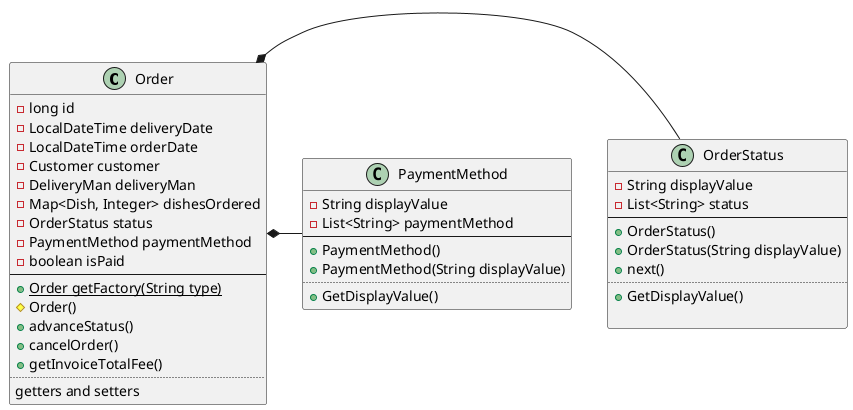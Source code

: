 @startuml Order
class Order {
  -long id
  -LocalDateTime deliveryDate
  -LocalDateTime orderDate
  -Customer customer
  -DeliveryMan deliveryMan
  -Map<Dish, Integer> dishesOrdered
  -OrderStatus status
  -PaymentMethod paymentMethod
  -boolean isPaid
  --
  +Order {static} getFactory(String type)
  #Order()
  +advanceStatus()
  +cancelOrder()
  +getInvoiceTotalFee()
  ..
  getters and setters
}

class OrderStatus {
    -String displayValue
    -List<String> status
    --
    +OrderStatus()
    +OrderStatus(String displayValue)
    +next()
    ..
    +GetDisplayValue()

}


class PaymentMethod {
    -String displayValue
    -List<String> paymentMethod
    --
    +PaymentMethod()
    +PaymentMethod(String displayValue)
    ..
    +GetDisplayValue()
}

Order *- OrderStatus
Order *- PaymentMethod
@enduml

